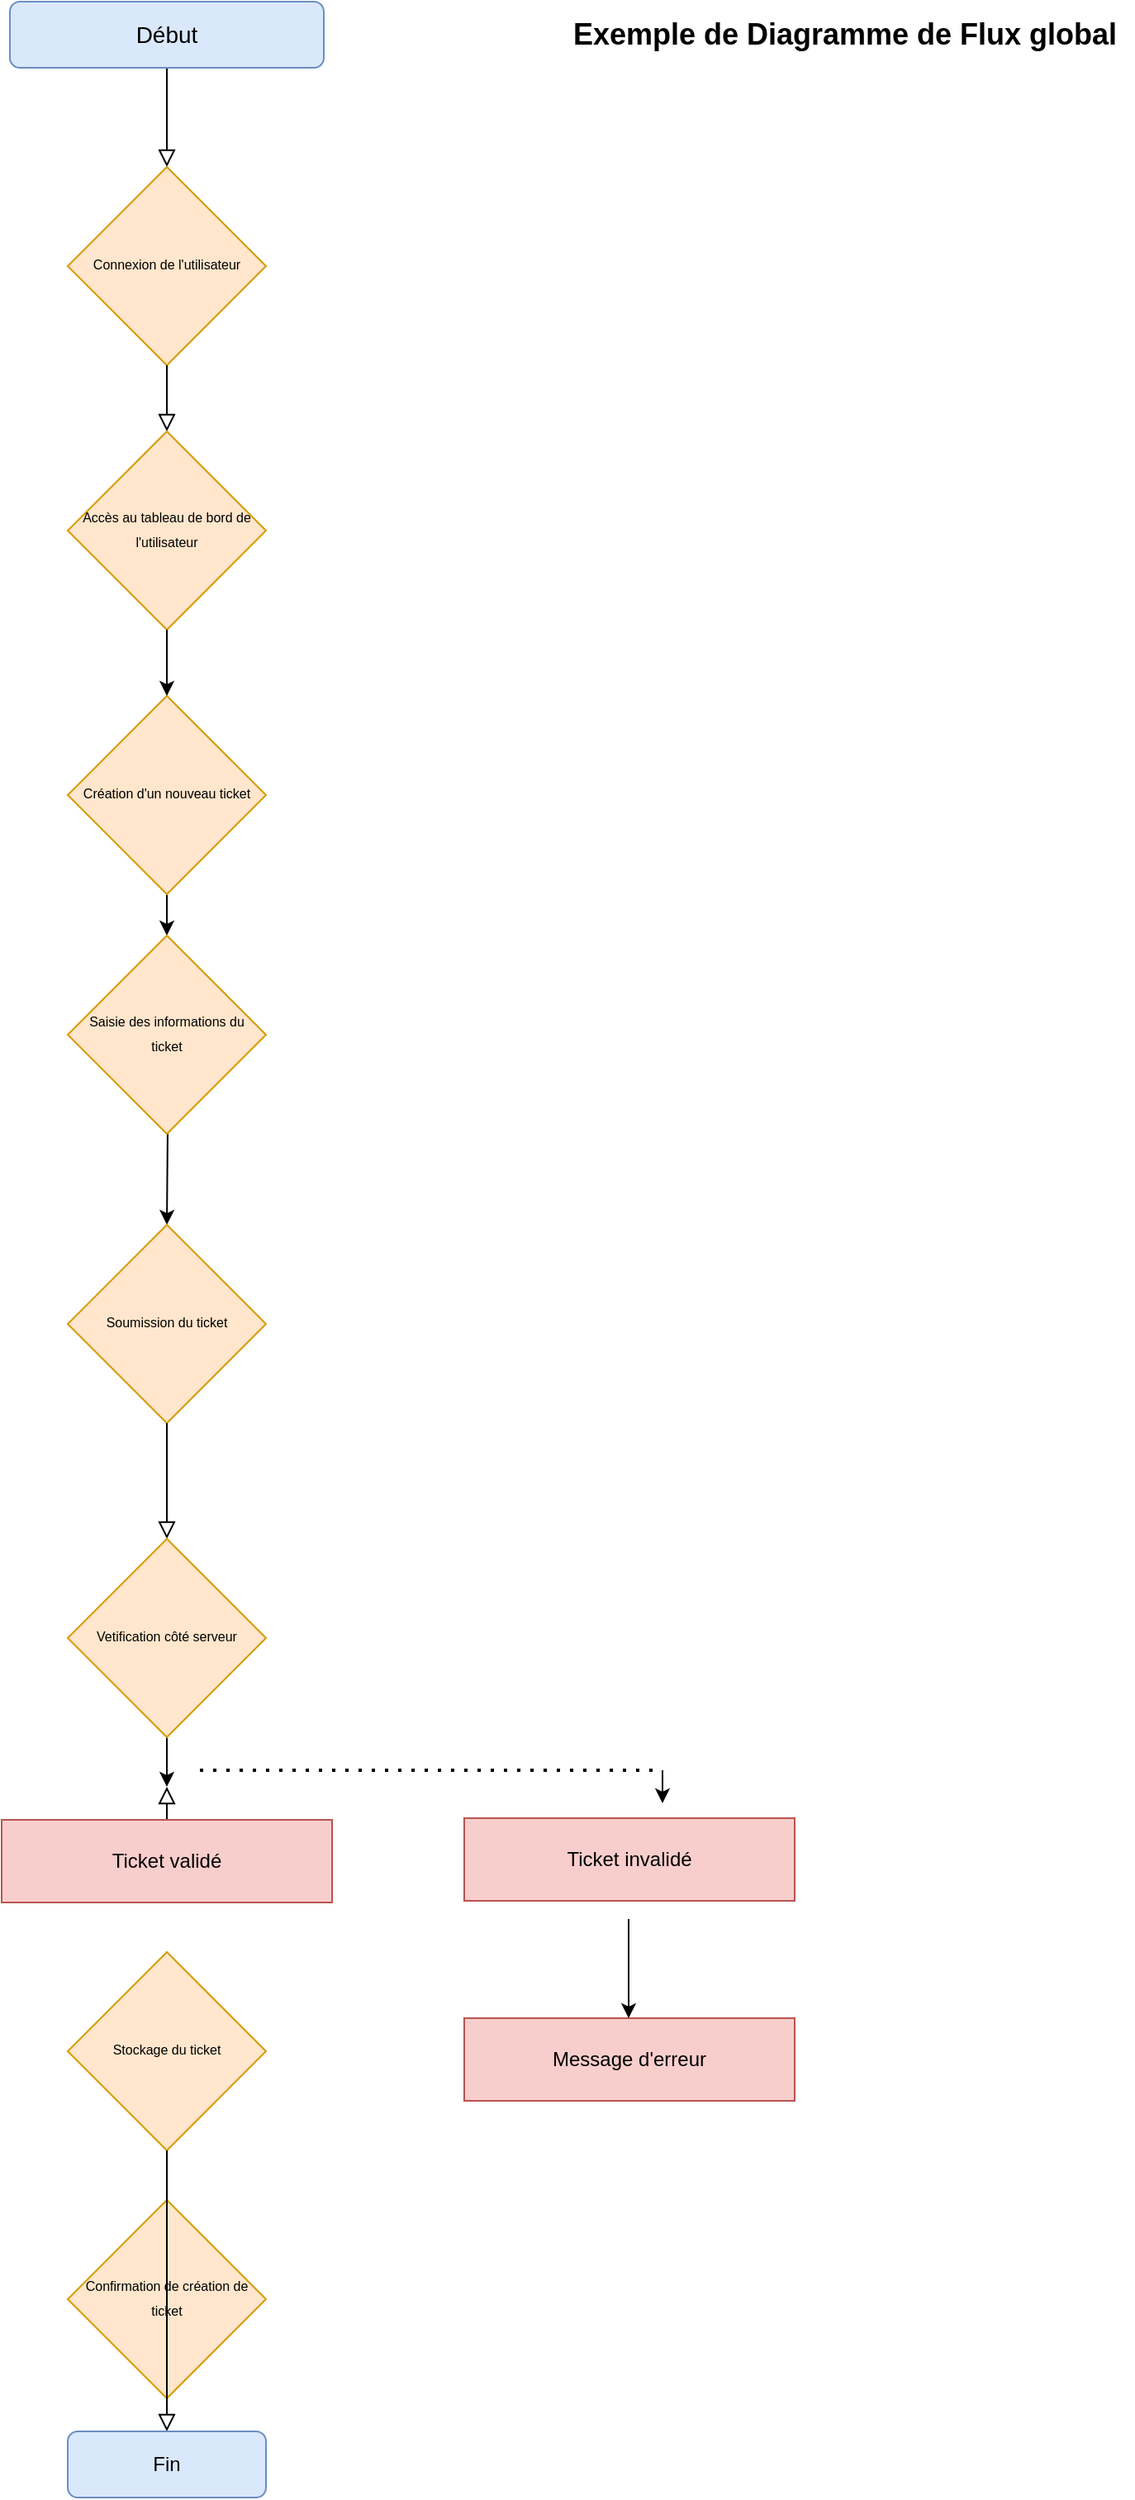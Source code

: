 <mxfile version="24.7.8">
  <diagram id="C5RBs43oDa-KdzZeNtuy" name="Page-1">
    <mxGraphModel dx="1434" dy="836" grid="1" gridSize="10" guides="1" tooltips="1" connect="1" arrows="1" fold="1" page="1" pageScale="1" pageWidth="827" pageHeight="1169" math="0" shadow="0">
      <root>
        <mxCell id="WIyWlLk6GJQsqaUBKTNV-0" />
        <mxCell id="WIyWlLk6GJQsqaUBKTNV-1" parent="WIyWlLk6GJQsqaUBKTNV-0" />
        <mxCell id="WIyWlLk6GJQsqaUBKTNV-2" value="" style="rounded=0;html=1;jettySize=auto;orthogonalLoop=1;fontSize=11;endArrow=block;endFill=0;endSize=8;strokeWidth=1;shadow=0;labelBackgroundColor=none;edgeStyle=orthogonalEdgeStyle;" parent="WIyWlLk6GJQsqaUBKTNV-1" source="WIyWlLk6GJQsqaUBKTNV-3" target="WIyWlLk6GJQsqaUBKTNV-6" edge="1">
          <mxGeometry relative="1" as="geometry" />
        </mxCell>
        <mxCell id="WIyWlLk6GJQsqaUBKTNV-3" value="&lt;font style=&quot;font-size: 14px;&quot;&gt;Début&lt;/font&gt;" style="rounded=1;whiteSpace=wrap;html=1;fontSize=12;glass=0;strokeWidth=1;shadow=0;fillColor=#dae8fc;strokeColor=#6c8ebf;" parent="WIyWlLk6GJQsqaUBKTNV-1" vertex="1">
          <mxGeometry x="125" y="20" width="190" height="40" as="geometry" />
        </mxCell>
        <mxCell id="WIyWlLk6GJQsqaUBKTNV-6" value="&lt;font style=&quot;font-size: 8px;&quot;&gt;Connexion de l&#39;utilisateur&lt;/font&gt;" style="rhombus;whiteSpace=wrap;html=1;shadow=0;fontFamily=Helvetica;fontSize=12;align=center;strokeWidth=1;spacing=6;spacingTop=-4;fillColor=#ffe6cc;strokeColor=#d79b00;" parent="WIyWlLk6GJQsqaUBKTNV-1" vertex="1">
          <mxGeometry x="160" y="120" width="120" height="120" as="geometry" />
        </mxCell>
        <mxCell id="8gCv4Cx4uOkbRDqvgKm4-1" value="" style="rounded=0;html=1;jettySize=auto;orthogonalLoop=1;fontSize=11;endArrow=block;endFill=0;endSize=8;strokeWidth=1;shadow=0;labelBackgroundColor=none;edgeStyle=orthogonalEdgeStyle;" edge="1" parent="WIyWlLk6GJQsqaUBKTNV-1" source="WIyWlLk6GJQsqaUBKTNV-6" target="8gCv4Cx4uOkbRDqvgKm4-0">
          <mxGeometry y="20" relative="1" as="geometry">
            <mxPoint as="offset" />
            <mxPoint x="215" y="220" as="sourcePoint" />
            <mxPoint x="215" y="410" as="targetPoint" />
            <Array as="points" />
          </mxGeometry>
        </mxCell>
        <mxCell id="8gCv4Cx4uOkbRDqvgKm4-0" value="&lt;font style=&quot;font-size: 8px;&quot;&gt;Accès au tableau de bord de l&#39;utilisateur&lt;/font&gt;" style="rhombus;whiteSpace=wrap;html=1;shadow=0;fontFamily=Helvetica;fontSize=12;align=center;strokeWidth=1;spacing=6;spacingTop=-4;fillColor=#ffe6cc;strokeColor=#d79b00;" vertex="1" parent="WIyWlLk6GJQsqaUBKTNV-1">
          <mxGeometry x="160" y="280" width="120" height="120" as="geometry" />
        </mxCell>
        <mxCell id="8gCv4Cx4uOkbRDqvgKm4-35" value="" style="edgeStyle=orthogonalEdgeStyle;rounded=0;orthogonalLoop=1;jettySize=auto;html=1;" edge="1" parent="WIyWlLk6GJQsqaUBKTNV-1" source="8gCv4Cx4uOkbRDqvgKm4-2" target="8gCv4Cx4uOkbRDqvgKm4-34">
          <mxGeometry relative="1" as="geometry" />
        </mxCell>
        <mxCell id="8gCv4Cx4uOkbRDqvgKm4-2" value="&lt;font style=&quot;font-size: 8px;&quot;&gt;Création d&#39;un nouveau ticket&lt;/font&gt;" style="rhombus;whiteSpace=wrap;html=1;shadow=0;fontFamily=Helvetica;fontSize=12;align=center;strokeWidth=1;spacing=6;spacingTop=-4;fillColor=#ffe6cc;strokeColor=#d79b00;" vertex="1" parent="WIyWlLk6GJQsqaUBKTNV-1">
          <mxGeometry x="160" y="440" width="120" height="120" as="geometry" />
        </mxCell>
        <mxCell id="8gCv4Cx4uOkbRDqvgKm4-4" value="" style="endArrow=classic;html=1;rounded=0;exitX=0.5;exitY=1;exitDx=0;exitDy=0;" edge="1" parent="WIyWlLk6GJQsqaUBKTNV-1" source="8gCv4Cx4uOkbRDqvgKm4-0">
          <mxGeometry width="50" height="50" relative="1" as="geometry">
            <mxPoint x="180" y="450" as="sourcePoint" />
            <mxPoint x="220" y="440" as="targetPoint" />
          </mxGeometry>
        </mxCell>
        <mxCell id="8gCv4Cx4uOkbRDqvgKm4-13" value="" style="edgeStyle=orthogonalEdgeStyle;rounded=0;orthogonalLoop=1;jettySize=auto;html=1;" edge="1" parent="WIyWlLk6GJQsqaUBKTNV-1" target="8gCv4Cx4uOkbRDqvgKm4-9">
          <mxGeometry relative="1" as="geometry">
            <mxPoint x="220" y="640" as="sourcePoint" />
          </mxGeometry>
        </mxCell>
        <mxCell id="8gCv4Cx4uOkbRDqvgKm4-9" value="&lt;font style=&quot;font-size: 8px;&quot;&gt;Soumission du ticket&lt;/font&gt;" style="rhombus;whiteSpace=wrap;html=1;shadow=0;fontFamily=Helvetica;fontSize=12;align=center;strokeWidth=1;spacing=6;spacingTop=-4;fillColor=#ffe6cc;strokeColor=#d79b00;" vertex="1" parent="WIyWlLk6GJQsqaUBKTNV-1">
          <mxGeometry x="160" y="760" width="120" height="120" as="geometry" />
        </mxCell>
        <mxCell id="8gCv4Cx4uOkbRDqvgKm4-18" value="" style="rounded=0;html=1;jettySize=auto;orthogonalLoop=1;fontSize=11;endArrow=block;endFill=0;endSize=8;strokeWidth=1;shadow=0;labelBackgroundColor=none;edgeStyle=orthogonalEdgeStyle;" edge="1" parent="WIyWlLk6GJQsqaUBKTNV-1" source="8gCv4Cx4uOkbRDqvgKm4-9" target="8gCv4Cx4uOkbRDqvgKm4-17">
          <mxGeometry x="0.333" y="20" relative="1" as="geometry">
            <mxPoint as="offset" />
            <mxPoint x="220" y="810" as="sourcePoint" />
            <mxPoint x="220" y="1600" as="targetPoint" />
          </mxGeometry>
        </mxCell>
        <mxCell id="8gCv4Cx4uOkbRDqvgKm4-38" value="" style="edgeStyle=orthogonalEdgeStyle;rounded=0;orthogonalLoop=1;jettySize=auto;html=1;" edge="1" parent="WIyWlLk6GJQsqaUBKTNV-1" source="8gCv4Cx4uOkbRDqvgKm4-17">
          <mxGeometry relative="1" as="geometry">
            <mxPoint x="220" y="1100" as="targetPoint" />
          </mxGeometry>
        </mxCell>
        <mxCell id="8gCv4Cx4uOkbRDqvgKm4-17" value="&lt;font style=&quot;font-size: 8px;&quot;&gt;Vetification côté serveur&lt;/font&gt;" style="rhombus;whiteSpace=wrap;html=1;shadow=0;fontFamily=Helvetica;fontSize=12;align=center;strokeWidth=1;spacing=6;spacingTop=-4;fillColor=#ffe6cc;strokeColor=#d79b00;" vertex="1" parent="WIyWlLk6GJQsqaUBKTNV-1">
          <mxGeometry x="160" y="950" width="120" height="120" as="geometry" />
        </mxCell>
        <mxCell id="8gCv4Cx4uOkbRDqvgKm4-21" value="" style="rounded=0;html=1;jettySize=auto;orthogonalLoop=1;fontSize=11;endArrow=block;endFill=0;endSize=8;strokeWidth=1;shadow=0;labelBackgroundColor=none;edgeStyle=orthogonalEdgeStyle;" edge="1" parent="WIyWlLk6GJQsqaUBKTNV-1">
          <mxGeometry x="0.333" y="20" relative="1" as="geometry">
            <mxPoint as="offset" />
            <mxPoint x="220" y="1169" as="sourcePoint" />
            <mxPoint x="220" y="1100" as="targetPoint" />
          </mxGeometry>
        </mxCell>
        <mxCell id="8gCv4Cx4uOkbRDqvgKm4-32" value="&lt;font style=&quot;font-size: 18px;&quot;&gt;&lt;b&gt;Exemple de Diagramme de Flux global&lt;/b&gt;&lt;/font&gt;" style="text;html=1;align=center;verticalAlign=middle;resizable=0;points=[];autosize=1;strokeColor=none;fillColor=none;" vertex="1" parent="WIyWlLk6GJQsqaUBKTNV-1">
          <mxGeometry x="455" y="20" width="350" height="40" as="geometry" />
        </mxCell>
        <mxCell id="8gCv4Cx4uOkbRDqvgKm4-34" value="&lt;font style=&quot;font-size: 8px;&quot;&gt;Saisie des informations du ticket&lt;/font&gt;" style="rhombus;whiteSpace=wrap;html=1;shadow=0;fontFamily=Helvetica;fontSize=12;align=center;strokeWidth=1;spacing=6;spacingTop=-4;fillColor=#ffe6cc;strokeColor=#d79b00;" vertex="1" parent="WIyWlLk6GJQsqaUBKTNV-1">
          <mxGeometry x="160" y="585" width="120" height="120" as="geometry" />
        </mxCell>
        <mxCell id="8gCv4Cx4uOkbRDqvgKm4-37" value="" style="rounded=0;html=1;jettySize=auto;orthogonalLoop=1;fontSize=11;endArrow=block;endFill=0;endSize=8;strokeWidth=1;shadow=0;labelBackgroundColor=none;edgeStyle=orthogonalEdgeStyle;" edge="1" parent="WIyWlLk6GJQsqaUBKTNV-1" target="8gCv4Cx4uOkbRDqvgKm4-22">
          <mxGeometry x="0.333" y="20" relative="1" as="geometry">
            <mxPoint as="offset" />
            <mxPoint x="220" y="1220" as="sourcePoint" />
            <mxPoint x="220" y="1640" as="targetPoint" />
          </mxGeometry>
        </mxCell>
        <mxCell id="8gCv4Cx4uOkbRDqvgKm4-22" value="&lt;font style=&quot;font-size: 8px;&quot;&gt;Stockage du ticket&lt;/font&gt;" style="rhombus;whiteSpace=wrap;html=1;shadow=0;fontFamily=Helvetica;fontSize=12;align=center;strokeWidth=1;spacing=6;spacingTop=-4;fillColor=#ffe6cc;strokeColor=#d79b00;" vertex="1" parent="WIyWlLk6GJQsqaUBKTNV-1">
          <mxGeometry x="160" y="1200" width="120" height="120" as="geometry" />
        </mxCell>
        <mxCell id="8gCv4Cx4uOkbRDqvgKm4-39" value="Ticket validé" style="rounded=0;whiteSpace=wrap;html=1;fillColor=#f8cecc;strokeColor=#b85450;" vertex="1" parent="WIyWlLk6GJQsqaUBKTNV-1">
          <mxGeometry x="120" y="1120" width="200" height="50" as="geometry" />
        </mxCell>
        <mxCell id="8gCv4Cx4uOkbRDqvgKm4-40" value="Ticket invalidé" style="rounded=0;whiteSpace=wrap;html=1;fillColor=#f8cecc;strokeColor=#b85450;" vertex="1" parent="WIyWlLk6GJQsqaUBKTNV-1">
          <mxGeometry x="400" y="1119" width="200" height="50" as="geometry" />
        </mxCell>
        <mxCell id="8gCv4Cx4uOkbRDqvgKm4-41" value="" style="endArrow=none;dashed=1;html=1;dashPattern=1 3;strokeWidth=2;rounded=0;" edge="1" parent="WIyWlLk6GJQsqaUBKTNV-1">
          <mxGeometry width="50" height="50" relative="1" as="geometry">
            <mxPoint x="240" y="1090" as="sourcePoint" />
            <mxPoint x="520" y="1090" as="targetPoint" />
          </mxGeometry>
        </mxCell>
        <mxCell id="8gCv4Cx4uOkbRDqvgKm4-42" value="" style="endArrow=classic;html=1;rounded=0;" edge="1" parent="WIyWlLk6GJQsqaUBKTNV-1">
          <mxGeometry width="50" height="50" relative="1" as="geometry">
            <mxPoint x="520" y="1090" as="sourcePoint" />
            <mxPoint x="520" y="1110" as="targetPoint" />
          </mxGeometry>
        </mxCell>
        <mxCell id="8gCv4Cx4uOkbRDqvgKm4-43" value="Message d&#39;erreur" style="rounded=0;whiteSpace=wrap;html=1;fillColor=#f8cecc;strokeColor=#b85450;" vertex="1" parent="WIyWlLk6GJQsqaUBKTNV-1">
          <mxGeometry x="400" y="1240" width="200" height="50" as="geometry" />
        </mxCell>
        <mxCell id="8gCv4Cx4uOkbRDqvgKm4-44" value="" style="endArrow=classic;html=1;rounded=0;" edge="1" parent="WIyWlLk6GJQsqaUBKTNV-1">
          <mxGeometry width="50" height="50" relative="1" as="geometry">
            <mxPoint x="499.5" y="1180" as="sourcePoint" />
            <mxPoint x="499.5" y="1240" as="targetPoint" />
          </mxGeometry>
        </mxCell>
        <mxCell id="8gCv4Cx4uOkbRDqvgKm4-46" value="&lt;font style=&quot;font-size: 8px;&quot;&gt;Confirmation de création de ticket&lt;/font&gt;" style="rhombus;whiteSpace=wrap;html=1;shadow=0;fontFamily=Helvetica;fontSize=12;align=center;strokeWidth=1;spacing=6;spacingTop=-4;fillColor=#ffe6cc;strokeColor=#d79b00;" vertex="1" parent="WIyWlLk6GJQsqaUBKTNV-1">
          <mxGeometry x="160" y="1350" width="120" height="120" as="geometry" />
        </mxCell>
        <mxCell id="8gCv4Cx4uOkbRDqvgKm4-47" value="" style="rounded=0;html=1;jettySize=auto;orthogonalLoop=1;fontSize=11;endArrow=block;endFill=0;endSize=8;strokeWidth=1;shadow=0;labelBackgroundColor=none;edgeStyle=orthogonalEdgeStyle;" edge="1" parent="WIyWlLk6GJQsqaUBKTNV-1" source="8gCv4Cx4uOkbRDqvgKm4-22" target="WIyWlLk6GJQsqaUBKTNV-11">
          <mxGeometry x="0.333" y="20" relative="1" as="geometry">
            <mxPoint as="offset" />
            <mxPoint x="220" y="1320" as="sourcePoint" />
            <mxPoint x="220" y="1640" as="targetPoint" />
          </mxGeometry>
        </mxCell>
        <mxCell id="WIyWlLk6GJQsqaUBKTNV-11" value="Fin" style="rounded=1;whiteSpace=wrap;html=1;fontSize=12;glass=0;strokeWidth=1;shadow=0;fillColor=#dae8fc;strokeColor=#6c8ebf;" parent="WIyWlLk6GJQsqaUBKTNV-1" vertex="1">
          <mxGeometry x="160" y="1490" width="120" height="40" as="geometry" />
        </mxCell>
      </root>
    </mxGraphModel>
  </diagram>
</mxfile>
